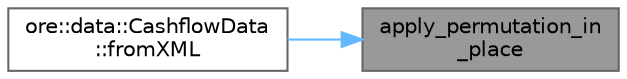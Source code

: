digraph "apply_permutation_in_place"
{
 // INTERACTIVE_SVG=YES
 // LATEX_PDF_SIZE
  bgcolor="transparent";
  edge [fontname=Helvetica,fontsize=10,labelfontname=Helvetica,labelfontsize=10];
  node [fontname=Helvetica,fontsize=10,shape=box,height=0.2,width=0.4];
  rankdir="RL";
  Node1 [label="apply_permutation_in\l_place",height=0.2,width=0.4,color="gray40", fillcolor="grey60", style="filled", fontcolor="black",tooltip=" "];
  Node1 -> Node2 [dir="back",color="steelblue1",style="solid"];
  Node2 [label="ore::data::CashflowData\l::fromXML",height=0.2,width=0.4,color="grey40", fillcolor="white", style="filled",URL="$classore_1_1data_1_1_cashflow_data.html#a7741ae0fc924943de5bfe02928262eb7",tooltip=" "];
}
